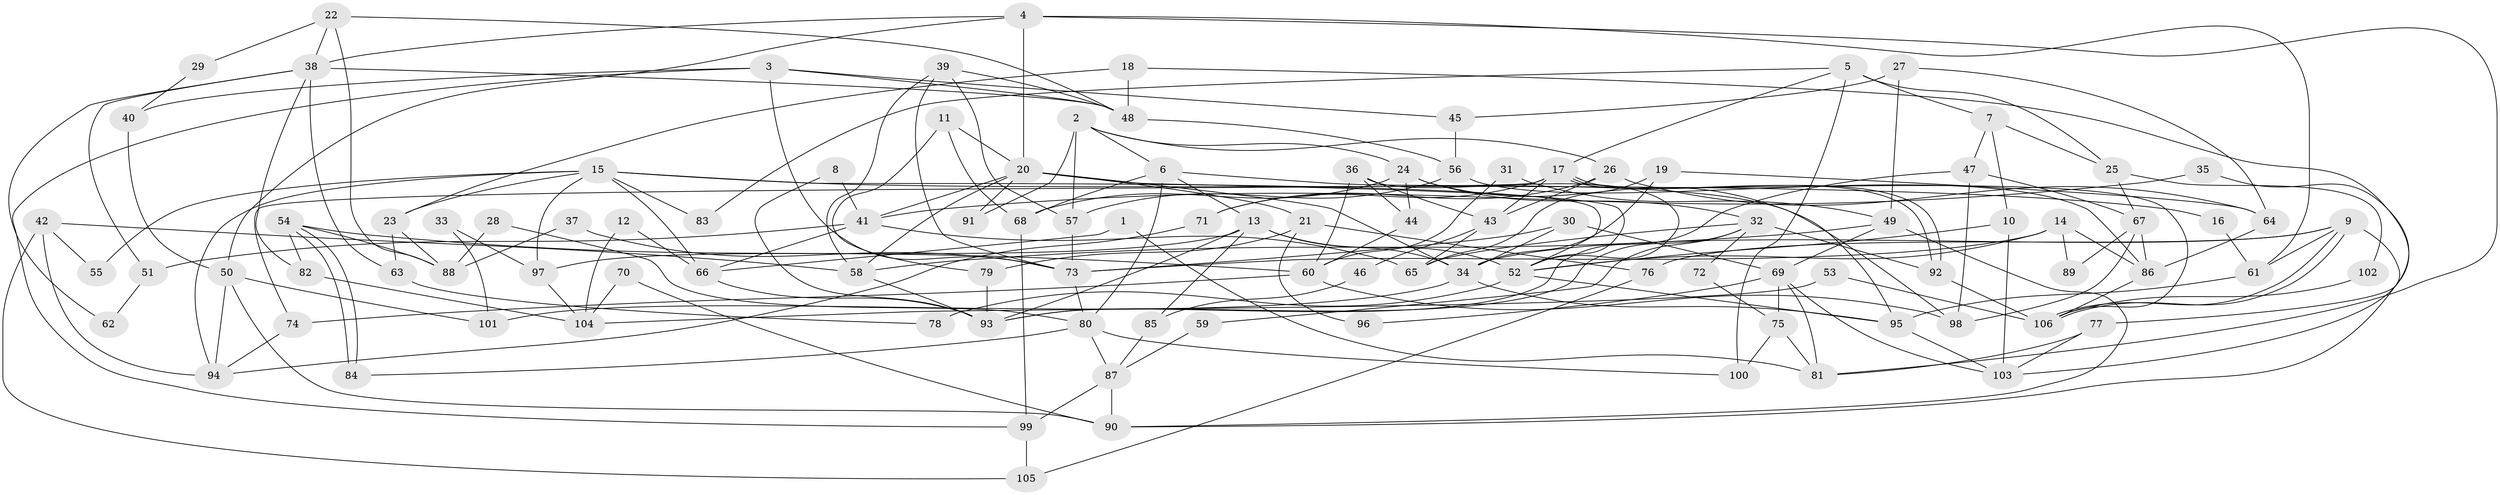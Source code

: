 // Generated by graph-tools (version 1.1) at 2025/36/03/09/25 02:36:06]
// undirected, 106 vertices, 212 edges
graph export_dot {
graph [start="1"]
  node [color=gray90,style=filled];
  1;
  2;
  3;
  4;
  5;
  6;
  7;
  8;
  9;
  10;
  11;
  12;
  13;
  14;
  15;
  16;
  17;
  18;
  19;
  20;
  21;
  22;
  23;
  24;
  25;
  26;
  27;
  28;
  29;
  30;
  31;
  32;
  33;
  34;
  35;
  36;
  37;
  38;
  39;
  40;
  41;
  42;
  43;
  44;
  45;
  46;
  47;
  48;
  49;
  50;
  51;
  52;
  53;
  54;
  55;
  56;
  57;
  58;
  59;
  60;
  61;
  62;
  63;
  64;
  65;
  66;
  67;
  68;
  69;
  70;
  71;
  72;
  73;
  74;
  75;
  76;
  77;
  78;
  79;
  80;
  81;
  82;
  83;
  84;
  85;
  86;
  87;
  88;
  89;
  90;
  91;
  92;
  93;
  94;
  95;
  96;
  97;
  98;
  99;
  100;
  101;
  102;
  103;
  104;
  105;
  106;
  1 -- 81;
  1 -- 66;
  2 -- 6;
  2 -- 24;
  2 -- 26;
  2 -- 57;
  2 -- 91;
  3 -- 73;
  3 -- 45;
  3 -- 40;
  3 -- 48;
  3 -- 99;
  4 -- 61;
  4 -- 20;
  4 -- 38;
  4 -- 50;
  4 -- 81;
  5 -- 7;
  5 -- 17;
  5 -- 25;
  5 -- 83;
  5 -- 100;
  6 -- 98;
  6 -- 13;
  6 -- 68;
  6 -- 80;
  7 -- 47;
  7 -- 25;
  7 -- 10;
  8 -- 93;
  8 -- 41;
  9 -- 34;
  9 -- 106;
  9 -- 106;
  9 -- 61;
  9 -- 76;
  9 -- 90;
  10 -- 52;
  10 -- 103;
  11 -- 20;
  11 -- 68;
  11 -- 79;
  12 -- 104;
  12 -- 66;
  13 -- 93;
  13 -- 52;
  13 -- 34;
  13 -- 85;
  13 -- 97;
  14 -- 73;
  14 -- 52;
  14 -- 86;
  14 -- 89;
  15 -- 94;
  15 -- 52;
  15 -- 16;
  15 -- 23;
  15 -- 55;
  15 -- 66;
  15 -- 83;
  15 -- 97;
  16 -- 61;
  17 -- 106;
  17 -- 92;
  17 -- 92;
  17 -- 43;
  17 -- 71;
  17 -- 74;
  18 -- 77;
  18 -- 48;
  18 -- 23;
  19 -- 64;
  19 -- 34;
  19 -- 65;
  20 -- 34;
  20 -- 21;
  20 -- 41;
  20 -- 52;
  20 -- 58;
  20 -- 91;
  21 -- 76;
  21 -- 79;
  21 -- 96;
  22 -- 48;
  22 -- 88;
  22 -- 29;
  22 -- 38;
  23 -- 63;
  23 -- 88;
  24 -- 32;
  24 -- 68;
  24 -- 44;
  24 -- 95;
  25 -- 67;
  25 -- 102;
  26 -- 71;
  26 -- 43;
  26 -- 64;
  27 -- 64;
  27 -- 49;
  27 -- 45;
  28 -- 80;
  28 -- 88;
  29 -- 40;
  30 -- 69;
  30 -- 73;
  30 -- 34;
  31 -- 49;
  31 -- 60;
  32 -- 93;
  32 -- 65;
  32 -- 59;
  32 -- 72;
  32 -- 92;
  33 -- 97;
  33 -- 101;
  34 -- 95;
  34 -- 101;
  35 -- 103;
  35 -- 41;
  36 -- 52;
  36 -- 43;
  36 -- 44;
  36 -- 60;
  37 -- 88;
  37 -- 73;
  38 -- 48;
  38 -- 51;
  38 -- 62;
  38 -- 63;
  38 -- 82;
  39 -- 48;
  39 -- 57;
  39 -- 58;
  39 -- 73;
  40 -- 50;
  41 -- 65;
  41 -- 51;
  41 -- 66;
  42 -- 94;
  42 -- 58;
  42 -- 55;
  42 -- 105;
  43 -- 46;
  43 -- 65;
  44 -- 60;
  45 -- 56;
  46 -- 85;
  47 -- 93;
  47 -- 98;
  47 -- 67;
  48 -- 56;
  49 -- 58;
  49 -- 69;
  49 -- 90;
  50 -- 90;
  50 -- 94;
  50 -- 101;
  51 -- 62;
  52 -- 95;
  52 -- 78;
  53 -- 104;
  53 -- 106;
  54 -- 84;
  54 -- 84;
  54 -- 60;
  54 -- 82;
  54 -- 88;
  56 -- 86;
  56 -- 57;
  57 -- 73;
  58 -- 93;
  59 -- 87;
  60 -- 74;
  60 -- 98;
  61 -- 95;
  63 -- 78;
  64 -- 86;
  66 -- 93;
  67 -- 86;
  67 -- 89;
  67 -- 98;
  68 -- 99;
  69 -- 81;
  69 -- 103;
  69 -- 75;
  69 -- 96;
  70 -- 104;
  70 -- 90;
  71 -- 94;
  72 -- 75;
  73 -- 80;
  74 -- 94;
  75 -- 100;
  75 -- 81;
  76 -- 105;
  77 -- 103;
  77 -- 81;
  79 -- 93;
  80 -- 84;
  80 -- 87;
  80 -- 100;
  82 -- 104;
  85 -- 87;
  86 -- 106;
  87 -- 90;
  87 -- 99;
  92 -- 106;
  95 -- 103;
  97 -- 104;
  99 -- 105;
  102 -- 106;
}
